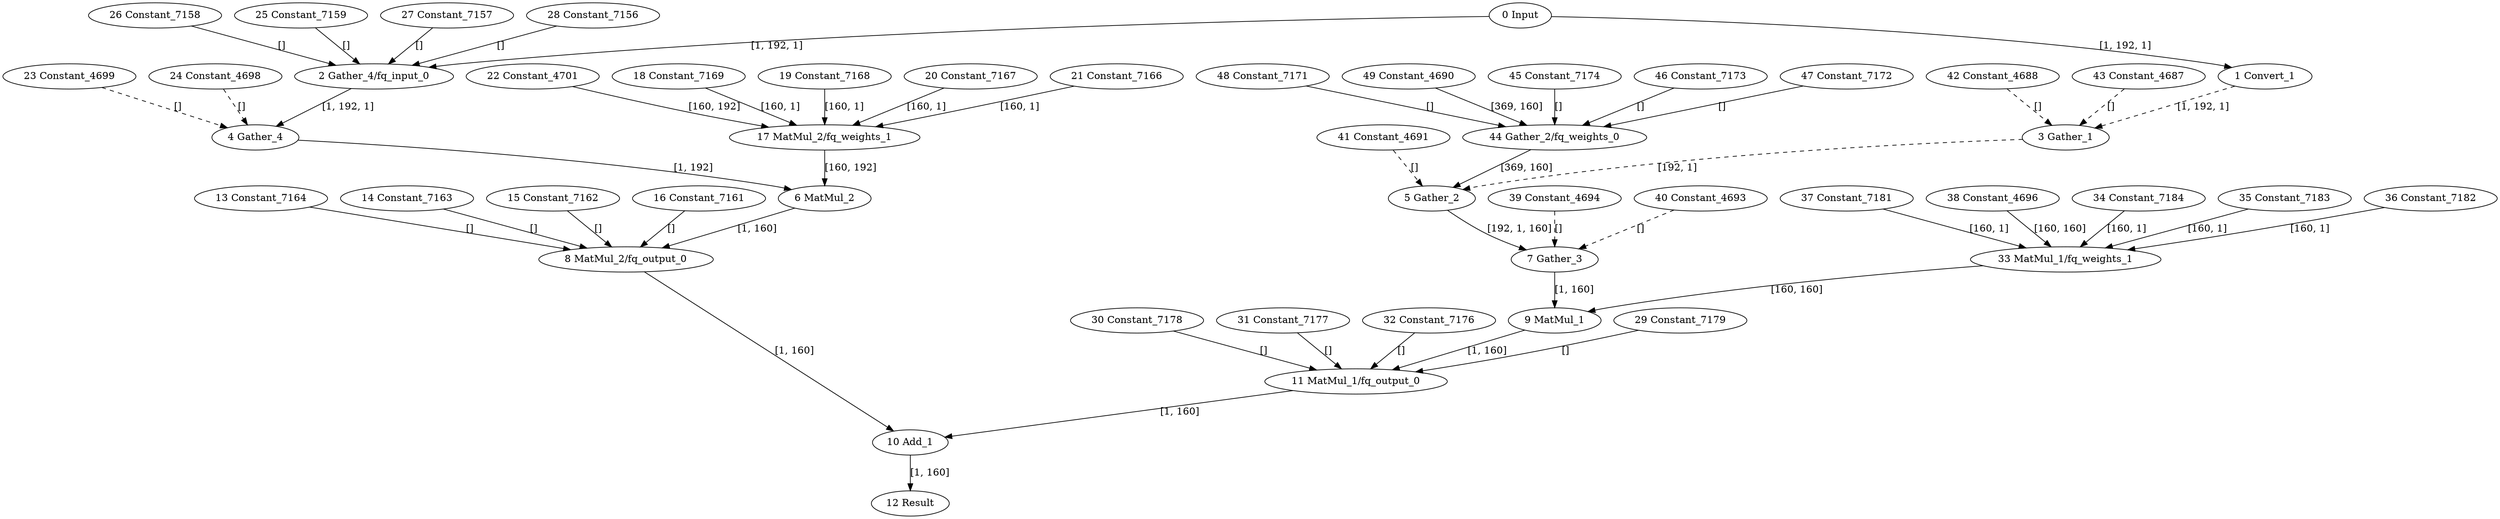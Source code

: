 strict digraph  {
"0 Input" [id=0, type=Parameter];
"1 Convert_1" [id=1, type=Convert];
"2 Gather_4/fq_input_0" [id=2, type=FakeQuantize];
"3 Gather_1" [id=3, type=Gather];
"4 Gather_4" [id=4, type=Gather];
"5 Gather_2" [id=5, type=Gather];
"6 MatMul_2" [id=6, type=MatMul];
"7 Gather_3" [id=7, type=Gather];
"8 MatMul_2/fq_output_0" [id=8, type=FakeQuantize];
"9 MatMul_1" [id=9, type=MatMul];
"10 Add_1" [id=10, type=Add];
"11 MatMul_1/fq_output_0" [id=11, type=FakeQuantize];
"12 Result" [id=12, type=Result];
"13 Constant_7164" [id=13, type=Constant];
"14 Constant_7163" [id=14, type=Constant];
"15 Constant_7162" [id=15, type=Constant];
"16 Constant_7161" [id=16, type=Constant];
"17 MatMul_2/fq_weights_1" [id=17, type=FakeQuantize];
"18 Constant_7169" [id=18, type=Constant];
"19 Constant_7168" [id=19, type=Constant];
"20 Constant_7167" [id=20, type=Constant];
"21 Constant_7166" [id=21, type=Constant];
"22 Constant_4701" [id=22, type=Constant];
"23 Constant_4699" [id=23, type=Constant];
"24 Constant_4698" [id=24, type=Constant];
"25 Constant_7159" [id=25, type=Constant];
"26 Constant_7158" [id=26, type=Constant];
"27 Constant_7157" [id=27, type=Constant];
"28 Constant_7156" [id=28, type=Constant];
"29 Constant_7179" [id=29, type=Constant];
"30 Constant_7178" [id=30, type=Constant];
"31 Constant_7177" [id=31, type=Constant];
"32 Constant_7176" [id=32, type=Constant];
"33 MatMul_1/fq_weights_1" [id=33, type=FakeQuantize];
"34 Constant_7184" [id=34, type=Constant];
"35 Constant_7183" [id=35, type=Constant];
"36 Constant_7182" [id=36, type=Constant];
"37 Constant_7181" [id=37, type=Constant];
"38 Constant_4696" [id=38, type=Constant];
"39 Constant_4694" [id=39, type=Constant];
"40 Constant_4693" [id=40, type=Constant];
"41 Constant_4691" [id=41, type=Constant];
"42 Constant_4688" [id=42, type=Constant];
"43 Constant_4687" [id=43, type=Constant];
"44 Gather_2/fq_weights_0" [id=44, type=FakeQuantize];
"45 Constant_7174" [id=45, type=Constant];
"46 Constant_7173" [id=46, type=Constant];
"47 Constant_7172" [id=47, type=Constant];
"48 Constant_7171" [id=48, type=Constant];
"49 Constant_4690" [id=49, type=Constant];
"0 Input" -> "1 Convert_1"  [label="[1, 192, 1]", style=solid];
"0 Input" -> "2 Gather_4/fq_input_0"  [label="[1, 192, 1]", style=solid];
"1 Convert_1" -> "3 Gather_1"  [label="[1, 192, 1]", style=dashed];
"2 Gather_4/fq_input_0" -> "4 Gather_4"  [label="[1, 192, 1]", style=solid];
"3 Gather_1" -> "5 Gather_2"  [label="[192, 1]", style=dashed];
"4 Gather_4" -> "6 MatMul_2"  [label="[1, 192]", style=solid];
"5 Gather_2" -> "7 Gather_3"  [label="[192, 1, 160]", style=solid];
"6 MatMul_2" -> "8 MatMul_2/fq_output_0"  [label="[1, 160]", style=solid];
"7 Gather_3" -> "9 MatMul_1"  [label="[1, 160]", style=solid];
"8 MatMul_2/fq_output_0" -> "10 Add_1"  [label="[1, 160]", style=solid];
"9 MatMul_1" -> "11 MatMul_1/fq_output_0"  [label="[1, 160]", style=solid];
"10 Add_1" -> "12 Result"  [label="[1, 160]", style=solid];
"11 MatMul_1/fq_output_0" -> "10 Add_1"  [label="[1, 160]", style=solid];
"13 Constant_7164" -> "8 MatMul_2/fq_output_0"  [label="[]", style=solid];
"14 Constant_7163" -> "8 MatMul_2/fq_output_0"  [label="[]", style=solid];
"15 Constant_7162" -> "8 MatMul_2/fq_output_0"  [label="[]", style=solid];
"16 Constant_7161" -> "8 MatMul_2/fq_output_0"  [label="[]", style=solid];
"17 MatMul_2/fq_weights_1" -> "6 MatMul_2"  [label="[160, 192]", style=solid];
"18 Constant_7169" -> "17 MatMul_2/fq_weights_1"  [label="[160, 1]", style=solid];
"19 Constant_7168" -> "17 MatMul_2/fq_weights_1"  [label="[160, 1]", style=solid];
"20 Constant_7167" -> "17 MatMul_2/fq_weights_1"  [label="[160, 1]", style=solid];
"21 Constant_7166" -> "17 MatMul_2/fq_weights_1"  [label="[160, 1]", style=solid];
"22 Constant_4701" -> "17 MatMul_2/fq_weights_1"  [label="[160, 192]", style=solid];
"23 Constant_4699" -> "4 Gather_4"  [label="[]", style=dashed];
"24 Constant_4698" -> "4 Gather_4"  [label="[]", style=dashed];
"25 Constant_7159" -> "2 Gather_4/fq_input_0"  [label="[]", style=solid];
"26 Constant_7158" -> "2 Gather_4/fq_input_0"  [label="[]", style=solid];
"27 Constant_7157" -> "2 Gather_4/fq_input_0"  [label="[]", style=solid];
"28 Constant_7156" -> "2 Gather_4/fq_input_0"  [label="[]", style=solid];
"29 Constant_7179" -> "11 MatMul_1/fq_output_0"  [label="[]", style=solid];
"30 Constant_7178" -> "11 MatMul_1/fq_output_0"  [label="[]", style=solid];
"31 Constant_7177" -> "11 MatMul_1/fq_output_0"  [label="[]", style=solid];
"32 Constant_7176" -> "11 MatMul_1/fq_output_0"  [label="[]", style=solid];
"33 MatMul_1/fq_weights_1" -> "9 MatMul_1"  [label="[160, 160]", style=solid];
"34 Constant_7184" -> "33 MatMul_1/fq_weights_1"  [label="[160, 1]", style=solid];
"35 Constant_7183" -> "33 MatMul_1/fq_weights_1"  [label="[160, 1]", style=solid];
"36 Constant_7182" -> "33 MatMul_1/fq_weights_1"  [label="[160, 1]", style=solid];
"37 Constant_7181" -> "33 MatMul_1/fq_weights_1"  [label="[160, 1]", style=solid];
"38 Constant_4696" -> "33 MatMul_1/fq_weights_1"  [label="[160, 160]", style=solid];
"39 Constant_4694" -> "7 Gather_3"  [label="[]", style=dashed];
"40 Constant_4693" -> "7 Gather_3"  [label="[]", style=dashed];
"41 Constant_4691" -> "5 Gather_2"  [label="[]", style=dashed];
"42 Constant_4688" -> "3 Gather_1"  [label="[]", style=dashed];
"43 Constant_4687" -> "3 Gather_1"  [label="[]", style=dashed];
"44 Gather_2/fq_weights_0" -> "5 Gather_2"  [label="[369, 160]", style=solid];
"45 Constant_7174" -> "44 Gather_2/fq_weights_0"  [label="[]", style=solid];
"46 Constant_7173" -> "44 Gather_2/fq_weights_0"  [label="[]", style=solid];
"47 Constant_7172" -> "44 Gather_2/fq_weights_0"  [label="[]", style=solid];
"48 Constant_7171" -> "44 Gather_2/fq_weights_0"  [label="[]", style=solid];
"49 Constant_4690" -> "44 Gather_2/fq_weights_0"  [label="[369, 160]", style=solid];
}
